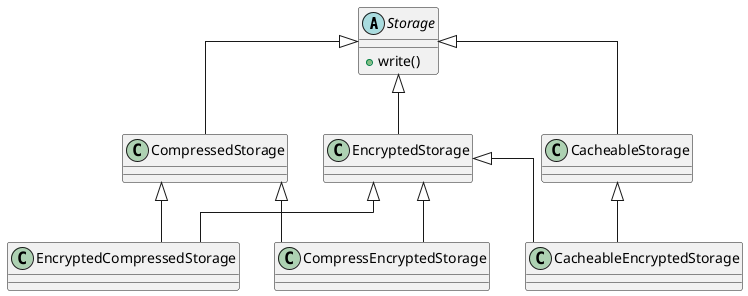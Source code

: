 @startuml

'skinparam linetype polyline
skinparam linetype ortho

abstract class Storage {
  + write()
}

class CompressedStorage extends Storage {}

class EncryptedStorage extends Storage {}

class CacheableStorage extends Storage {}

class CompressEncryptedStorage extends CompressedStorage, EncryptedStorage {}

class EncryptedCompressedStorage extends CompressedStorage, EncryptedStorage {}

class CacheableEncryptedStorage extends CacheableStorage, EncryptedStorage {}

@enduml
